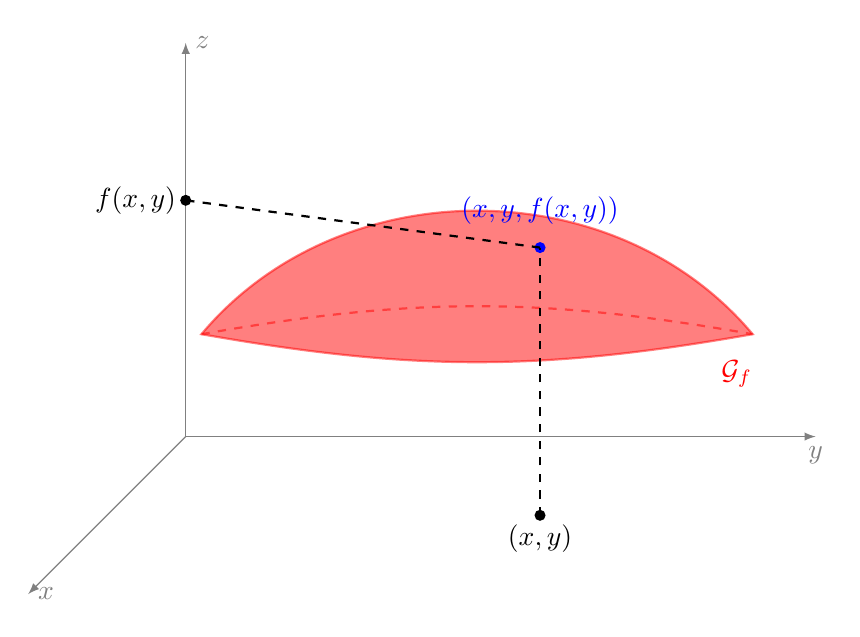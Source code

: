 \begin{tikzpicture}[scale=2]

  % Axes
  \draw[->,>=latex, gray] (0,0)--++(-1,-1) node[right] {$x$};
  \draw[->,>=latex, gray] (0,0)--(4,0) node[below] {$y$};
  \draw[->,>=latex, gray] (0,0)--(0,2.5) node[right] {$z$};

  % Pseudo surface
  \draw [fill=red, draw=red, thick, opacity=0.5] (0.1,0.65) to[bend right=10] ++(3.5,0) to [bend right=50] cycle;

  \draw [dashed, draw=red, thick,  opacity=0.5] (0.1,0.65) to[bend left=10] ++(3.5,0);

  % Plan tangent
 % \draw [fill=blue, thick, draw=blue, opacity=0.5] (0.5,1.1)--++(2.5,-0.7)--++(1,1)--++(-2.5,0.7)--cycle;


% (x_0,y_0)
\fill (2.25,-0.5) circle (1pt) node[below] {$(x,y)$};
\fill[blue] (2.25,1.2) circle (1pt) node[above=5pt,blue] {$(x,y,f(x,y))$};
\draw[dashed, thick] (2.25,-0.5)--++(0,1.7);


\draw[dashed, thick] (2.25,1.2)--(0,1.2+0.3);
\fill (0,1.2+0.3) circle (1pt) node[left]{$f(x,y)$};


\node[red] at (3.5,0.4) {$\mathcal{G}_f$};

\end{tikzpicture}